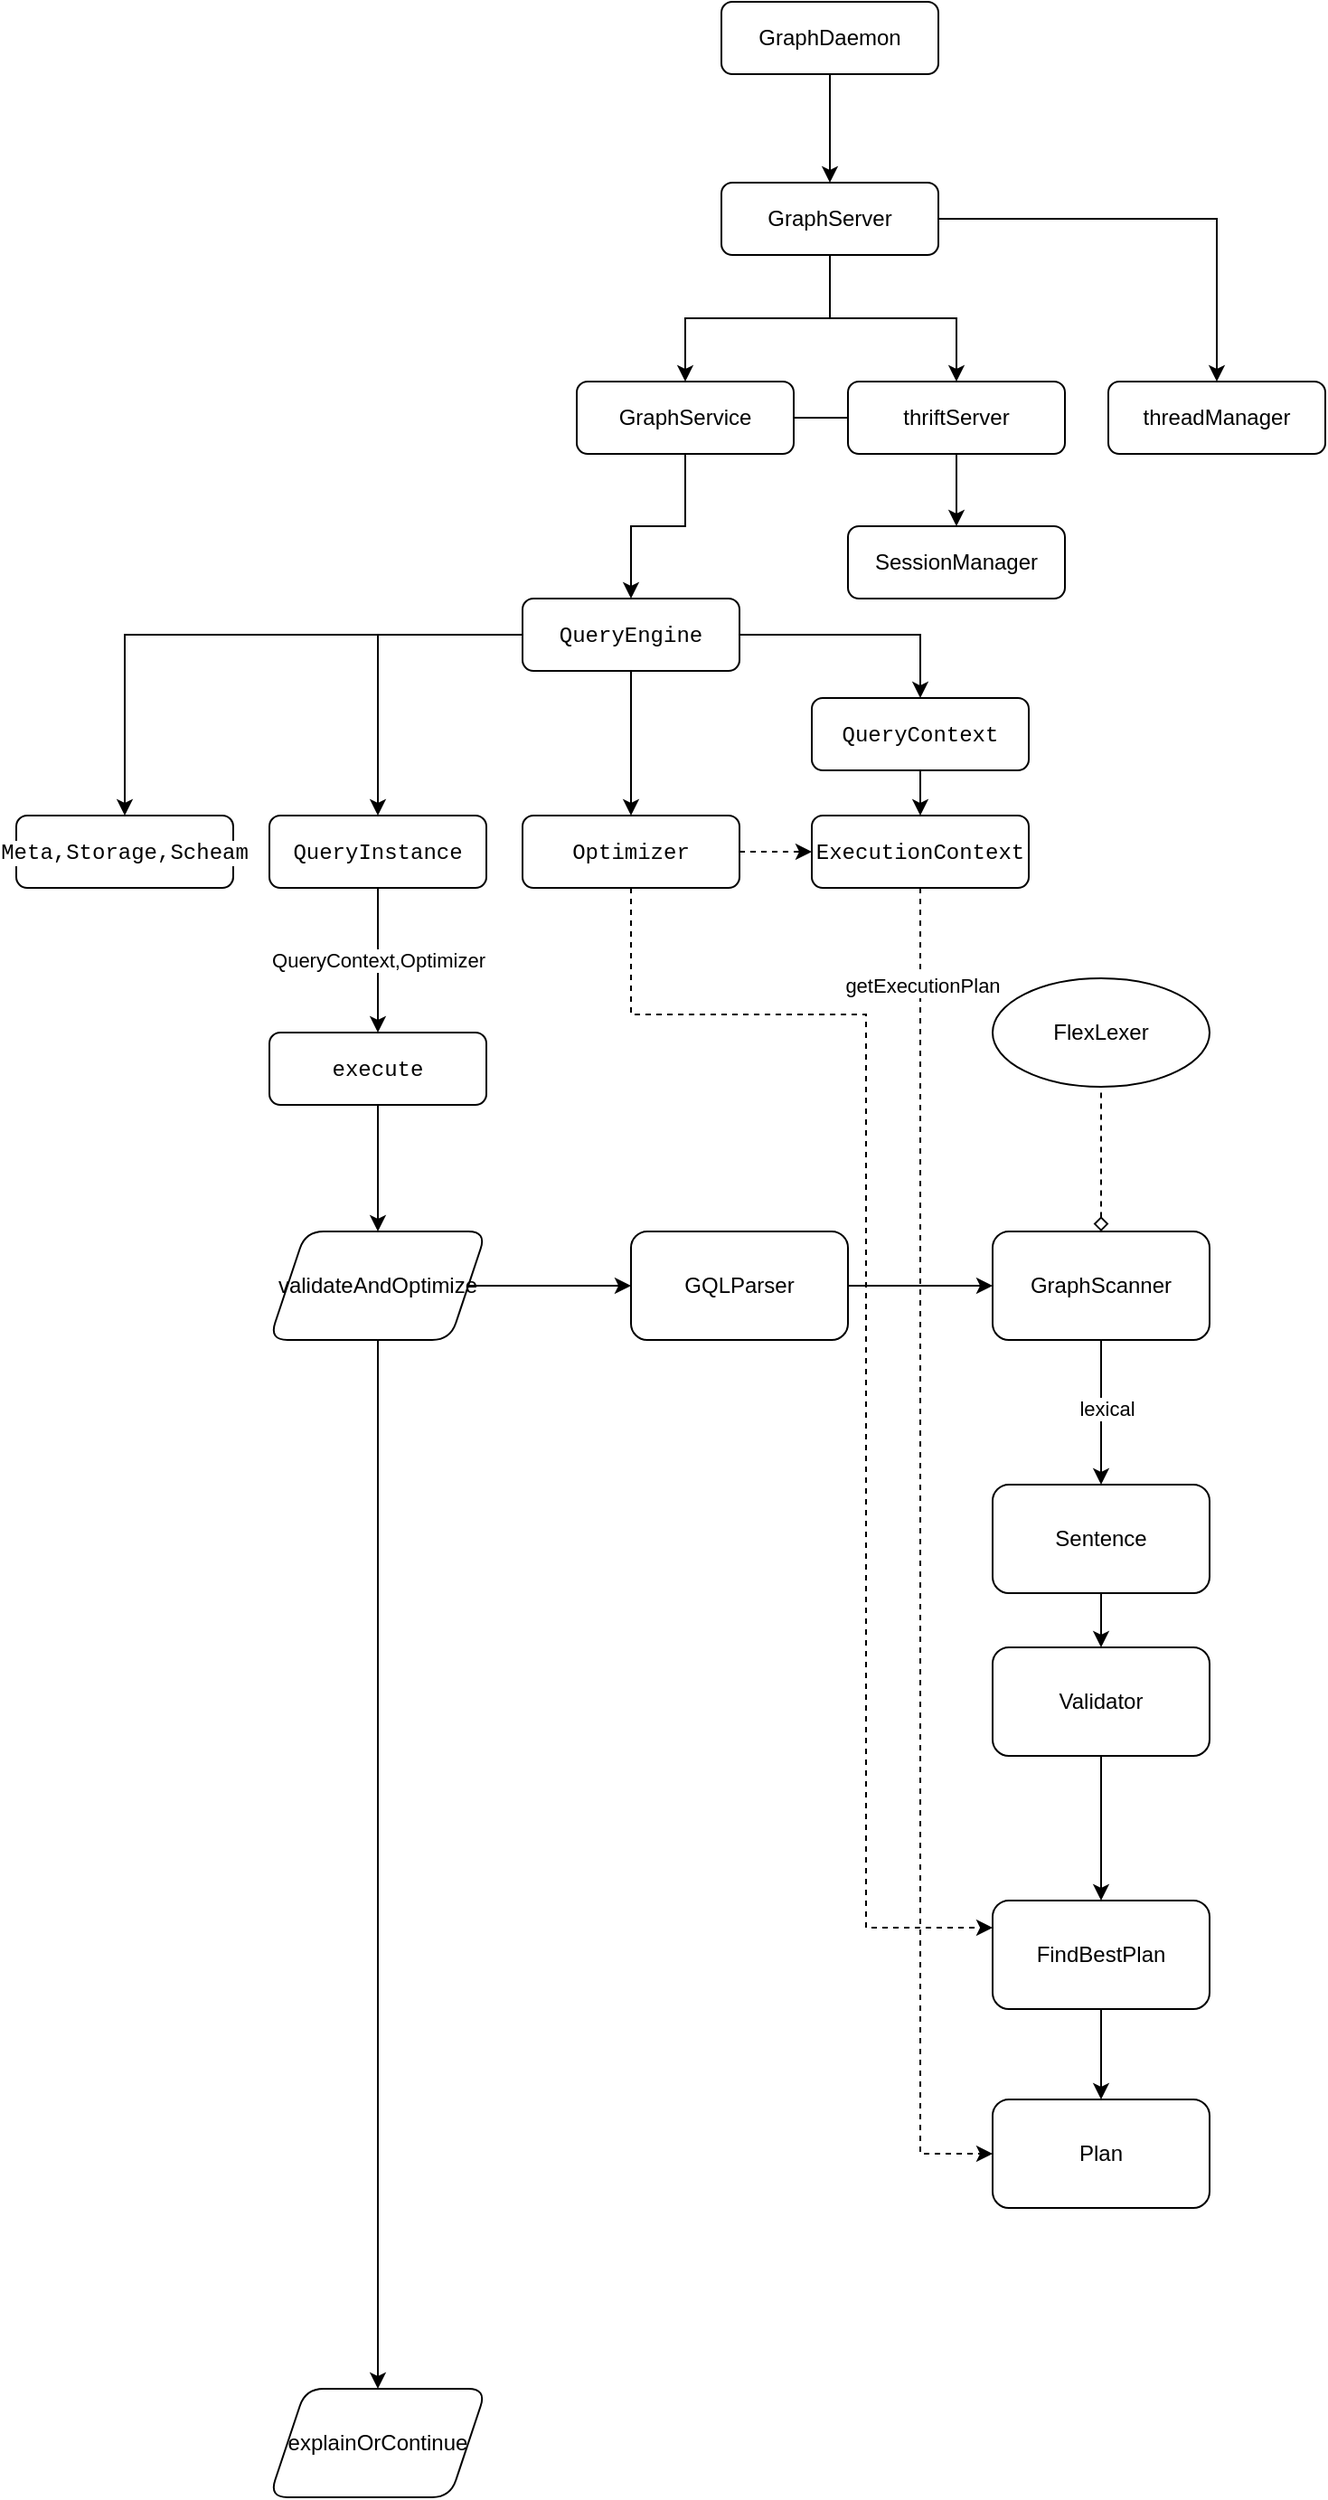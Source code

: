 <mxfile version="17.1.3" type="github">
  <diagram id="C5RBs43oDa-KdzZeNtuy" name="Page-1">
    <mxGraphModel dx="1717" dy="588" grid="1" gridSize="10" guides="1" tooltips="1" connect="1" arrows="1" fold="1" page="1" pageScale="1" pageWidth="827" pageHeight="1169" math="0" shadow="0">
      <root>
        <mxCell id="WIyWlLk6GJQsqaUBKTNV-0" />
        <mxCell id="WIyWlLk6GJQsqaUBKTNV-1" parent="WIyWlLk6GJQsqaUBKTNV-0" />
        <mxCell id="HO9UqnNJO0lN2mc4aFNj-12" value="" style="edgeStyle=orthogonalEdgeStyle;rounded=0;orthogonalLoop=1;jettySize=auto;html=1;" parent="WIyWlLk6GJQsqaUBKTNV-1" source="WIyWlLk6GJQsqaUBKTNV-3" target="HO9UqnNJO0lN2mc4aFNj-11" edge="1">
          <mxGeometry relative="1" as="geometry" />
        </mxCell>
        <mxCell id="HO9UqnNJO0lN2mc4aFNj-14" value="" style="edgeStyle=orthogonalEdgeStyle;rounded=0;orthogonalLoop=1;jettySize=auto;html=1;" parent="WIyWlLk6GJQsqaUBKTNV-1" source="WIyWlLk6GJQsqaUBKTNV-3" target="HO9UqnNJO0lN2mc4aFNj-13" edge="1">
          <mxGeometry relative="1" as="geometry" />
        </mxCell>
        <mxCell id="HO9UqnNJO0lN2mc4aFNj-17" value="" style="edgeStyle=orthogonalEdgeStyle;rounded=0;orthogonalLoop=1;jettySize=auto;html=1;" parent="WIyWlLk6GJQsqaUBKTNV-1" source="WIyWlLk6GJQsqaUBKTNV-3" target="HO9UqnNJO0lN2mc4aFNj-16" edge="1">
          <mxGeometry relative="1" as="geometry" />
        </mxCell>
        <mxCell id="WIyWlLk6GJQsqaUBKTNV-3" value="GraphServer" style="rounded=1;whiteSpace=wrap;html=1;fontSize=12;glass=0;strokeWidth=1;shadow=0;" parent="WIyWlLk6GJQsqaUBKTNV-1" vertex="1">
          <mxGeometry x="140" y="260" width="120" height="40" as="geometry" />
        </mxCell>
        <mxCell id="HO9UqnNJO0lN2mc4aFNj-5" style="edgeStyle=orthogonalEdgeStyle;rounded=0;orthogonalLoop=1;jettySize=auto;html=1;exitX=0.5;exitY=1;exitDx=0;exitDy=0;entryX=0.5;entryY=0;entryDx=0;entryDy=0;" parent="WIyWlLk6GJQsqaUBKTNV-1" source="HO9UqnNJO0lN2mc4aFNj-4" target="WIyWlLk6GJQsqaUBKTNV-3" edge="1">
          <mxGeometry relative="1" as="geometry" />
        </mxCell>
        <mxCell id="HO9UqnNJO0lN2mc4aFNj-4" value="GraphDaemon" style="rounded=1;whiteSpace=wrap;html=1;fontSize=12;glass=0;strokeWidth=1;shadow=0;" parent="WIyWlLk6GJQsqaUBKTNV-1" vertex="1">
          <mxGeometry x="140" y="160" width="120" height="40" as="geometry" />
        </mxCell>
        <mxCell id="HO9UqnNJO0lN2mc4aFNj-19" value="" style="edgeStyle=orthogonalEdgeStyle;rounded=0;orthogonalLoop=1;jettySize=auto;html=1;" parent="WIyWlLk6GJQsqaUBKTNV-1" source="HO9UqnNJO0lN2mc4aFNj-11" target="HO9UqnNJO0lN2mc4aFNj-18" edge="1">
          <mxGeometry relative="1" as="geometry" />
        </mxCell>
        <mxCell id="HO9UqnNJO0lN2mc4aFNj-22" value="" style="edgeStyle=orthogonalEdgeStyle;rounded=0;orthogonalLoop=1;jettySize=auto;html=1;" parent="WIyWlLk6GJQsqaUBKTNV-1" source="HO9UqnNJO0lN2mc4aFNj-11" target="HO9UqnNJO0lN2mc4aFNj-21" edge="1">
          <mxGeometry relative="1" as="geometry" />
        </mxCell>
        <mxCell id="HO9UqnNJO0lN2mc4aFNj-11" value="GraphService" style="rounded=1;whiteSpace=wrap;html=1;fontSize=12;glass=0;strokeWidth=1;shadow=0;" parent="WIyWlLk6GJQsqaUBKTNV-1" vertex="1">
          <mxGeometry x="60" y="370" width="120" height="40" as="geometry" />
        </mxCell>
        <mxCell id="HO9UqnNJO0lN2mc4aFNj-13" value="thriftServer" style="rounded=1;whiteSpace=wrap;html=1;fontSize=12;glass=0;strokeWidth=1;shadow=0;" parent="WIyWlLk6GJQsqaUBKTNV-1" vertex="1">
          <mxGeometry x="210" y="370" width="120" height="40" as="geometry" />
        </mxCell>
        <mxCell id="HO9UqnNJO0lN2mc4aFNj-16" value="threadManager" style="rounded=1;whiteSpace=wrap;html=1;fontSize=12;glass=0;strokeWidth=1;shadow=0;" parent="WIyWlLk6GJQsqaUBKTNV-1" vertex="1">
          <mxGeometry x="354" y="370" width="120" height="40" as="geometry" />
        </mxCell>
        <mxCell id="HO9UqnNJO0lN2mc4aFNj-24" value="" style="edgeStyle=orthogonalEdgeStyle;rounded=0;orthogonalLoop=1;jettySize=auto;html=1;fontColor=#000000;" parent="WIyWlLk6GJQsqaUBKTNV-1" source="HO9UqnNJO0lN2mc4aFNj-18" target="HO9UqnNJO0lN2mc4aFNj-23" edge="1">
          <mxGeometry relative="1" as="geometry" />
        </mxCell>
        <mxCell id="HO9UqnNJO0lN2mc4aFNj-26" value="" style="edgeStyle=orthogonalEdgeStyle;rounded=0;orthogonalLoop=1;jettySize=auto;html=1;fontColor=#000000;" parent="WIyWlLk6GJQsqaUBKTNV-1" source="HO9UqnNJO0lN2mc4aFNj-18" target="HO9UqnNJO0lN2mc4aFNj-25" edge="1">
          <mxGeometry relative="1" as="geometry" />
        </mxCell>
        <mxCell id="HO9UqnNJO0lN2mc4aFNj-28" value="" style="edgeStyle=orthogonalEdgeStyle;rounded=0;orthogonalLoop=1;jettySize=auto;html=1;fontColor=#000000;" parent="WIyWlLk6GJQsqaUBKTNV-1" source="HO9UqnNJO0lN2mc4aFNj-18" target="HO9UqnNJO0lN2mc4aFNj-27" edge="1">
          <mxGeometry relative="1" as="geometry" />
        </mxCell>
        <mxCell id="mnQVaKrW7Zhy4TvNJvaN-11" value="" style="edgeStyle=orthogonalEdgeStyle;rounded=0;orthogonalLoop=1;jettySize=auto;html=1;fontColor=#000000;startArrow=none;startFill=0;endArrow=classic;endFill=1;" edge="1" parent="WIyWlLk6GJQsqaUBKTNV-1" source="HO9UqnNJO0lN2mc4aFNj-18" target="mnQVaKrW7Zhy4TvNJvaN-10">
          <mxGeometry relative="1" as="geometry" />
        </mxCell>
        <mxCell id="HO9UqnNJO0lN2mc4aFNj-18" value="&lt;div style=&quot;font-family: &amp;#34;menlo&amp;#34; , &amp;#34;monaco&amp;#34; , &amp;#34;courier new&amp;#34; , monospace ; line-height: 18px&quot;&gt;&lt;span style=&quot;background-color: rgb(255 , 255 , 255)&quot;&gt;QueryEngine&lt;/span&gt;&lt;/div&gt;" style="rounded=1;whiteSpace=wrap;html=1;fontSize=12;glass=0;strokeWidth=1;shadow=0;" parent="WIyWlLk6GJQsqaUBKTNV-1" vertex="1">
          <mxGeometry x="30" y="490" width="120" height="40" as="geometry" />
        </mxCell>
        <mxCell id="HO9UqnNJO0lN2mc4aFNj-21" value="SessionManager" style="rounded=1;whiteSpace=wrap;html=1;fontSize=12;glass=0;strokeWidth=1;shadow=0;" parent="WIyWlLk6GJQsqaUBKTNV-1" vertex="1">
          <mxGeometry x="210" y="450" width="120" height="40" as="geometry" />
        </mxCell>
        <mxCell id="mnQVaKrW7Zhy4TvNJvaN-14" style="edgeStyle=orthogonalEdgeStyle;rounded=0;orthogonalLoop=1;jettySize=auto;html=1;fontColor=#000000;startArrow=none;startFill=0;endArrow=classic;endFill=1;entryX=0;entryY=0.25;entryDx=0;entryDy=0;dashed=1;" edge="1" parent="WIyWlLk6GJQsqaUBKTNV-1" source="HO9UqnNJO0lN2mc4aFNj-23" target="mnQVaKrW7Zhy4TvNJvaN-12">
          <mxGeometry relative="1" as="geometry">
            <mxPoint x="170" y="1000" as="targetPoint" />
            <Array as="points">
              <mxPoint x="90" y="720" />
              <mxPoint x="220" y="720" />
              <mxPoint x="220" y="1225" />
            </Array>
          </mxGeometry>
        </mxCell>
        <mxCell id="mnQVaKrW7Zhy4TvNJvaN-22" style="edgeStyle=orthogonalEdgeStyle;rounded=0;orthogonalLoop=1;jettySize=auto;html=1;dashed=1;fontColor=#000000;startArrow=none;startFill=0;endArrow=classic;endFill=1;" edge="1" parent="WIyWlLk6GJQsqaUBKTNV-1" source="HO9UqnNJO0lN2mc4aFNj-23" target="mnQVaKrW7Zhy4TvNJvaN-18">
          <mxGeometry relative="1" as="geometry" />
        </mxCell>
        <mxCell id="HO9UqnNJO0lN2mc4aFNj-23" value="&lt;div style=&quot;font-family: &amp;#34;menlo&amp;#34; , &amp;#34;monaco&amp;#34; , &amp;#34;courier new&amp;#34; , monospace ; line-height: 18px&quot;&gt;&lt;span style=&quot;background-color: rgb(255 , 255 , 255)&quot;&gt;Optimizer&lt;/span&gt;&lt;/div&gt;" style="rounded=1;whiteSpace=wrap;html=1;fontSize=12;glass=0;strokeWidth=1;shadow=0;" parent="WIyWlLk6GJQsqaUBKTNV-1" vertex="1">
          <mxGeometry x="30" y="610" width="120" height="40" as="geometry" />
        </mxCell>
        <mxCell id="HO9UqnNJO0lN2mc4aFNj-30" value="QueryContext,Optimizer" style="edgeStyle=orthogonalEdgeStyle;rounded=0;orthogonalLoop=1;jettySize=auto;html=1;fontColor=#000000;" parent="WIyWlLk6GJQsqaUBKTNV-1" source="HO9UqnNJO0lN2mc4aFNj-25" target="HO9UqnNJO0lN2mc4aFNj-29" edge="1">
          <mxGeometry relative="1" as="geometry" />
        </mxCell>
        <mxCell id="HO9UqnNJO0lN2mc4aFNj-25" value="&lt;div style=&quot;font-family: &amp;#34;menlo&amp;#34; , &amp;#34;monaco&amp;#34; , &amp;#34;courier new&amp;#34; , monospace ; line-height: 18px&quot;&gt;&lt;span style=&quot;background-color: rgb(255 , 255 , 255)&quot;&gt;QueryInstance&lt;/span&gt;&lt;/div&gt;" style="rounded=1;whiteSpace=wrap;html=1;fontSize=12;glass=0;strokeWidth=1;shadow=0;" parent="WIyWlLk6GJQsqaUBKTNV-1" vertex="1">
          <mxGeometry x="-110" y="610" width="120" height="40" as="geometry" />
        </mxCell>
        <mxCell id="HO9UqnNJO0lN2mc4aFNj-27" value="&lt;div style=&quot;font-family: &amp;#34;menlo&amp;#34; , &amp;#34;monaco&amp;#34; , &amp;#34;courier new&amp;#34; , monospace ; line-height: 18px&quot;&gt;&lt;span style=&quot;background-color: rgb(255 , 255 , 255)&quot;&gt;Meta,Storage,Scheam&lt;/span&gt;&lt;/div&gt;" style="rounded=1;whiteSpace=wrap;html=1;fontSize=12;glass=0;strokeWidth=1;shadow=0;" parent="WIyWlLk6GJQsqaUBKTNV-1" vertex="1">
          <mxGeometry x="-250" y="610" width="120" height="40" as="geometry" />
        </mxCell>
        <mxCell id="HO9UqnNJO0lN2mc4aFNj-36" value="" style="edgeStyle=orthogonalEdgeStyle;rounded=0;orthogonalLoop=1;jettySize=auto;html=1;fontColor=#000000;" parent="WIyWlLk6GJQsqaUBKTNV-1" source="HO9UqnNJO0lN2mc4aFNj-29" target="HO9UqnNJO0lN2mc4aFNj-35" edge="1">
          <mxGeometry relative="1" as="geometry" />
        </mxCell>
        <mxCell id="HO9UqnNJO0lN2mc4aFNj-29" value="&lt;div style=&quot;font-family: &amp;#34;menlo&amp;#34; , &amp;#34;monaco&amp;#34; , &amp;#34;courier new&amp;#34; , monospace ; line-height: 18px&quot;&gt;&lt;span style=&quot;background-color: rgb(255 , 255 , 255)&quot;&gt;execute&lt;/span&gt;&lt;/div&gt;" style="rounded=1;whiteSpace=wrap;html=1;fontSize=12;glass=0;strokeWidth=1;shadow=0;" parent="WIyWlLk6GJQsqaUBKTNV-1" vertex="1">
          <mxGeometry x="-110" y="730" width="120" height="40" as="geometry" />
        </mxCell>
        <mxCell id="HO9UqnNJO0lN2mc4aFNj-38" value="" style="edgeStyle=orthogonalEdgeStyle;rounded=0;orthogonalLoop=1;jettySize=auto;html=1;fontColor=#000000;" parent="WIyWlLk6GJQsqaUBKTNV-1" source="HO9UqnNJO0lN2mc4aFNj-35" target="HO9UqnNJO0lN2mc4aFNj-37" edge="1">
          <mxGeometry relative="1" as="geometry" />
        </mxCell>
        <mxCell id="HO9UqnNJO0lN2mc4aFNj-42" value="" style="edgeStyle=orthogonalEdgeStyle;rounded=0;orthogonalLoop=1;jettySize=auto;html=1;fontColor=#000000;" parent="WIyWlLk6GJQsqaUBKTNV-1" source="HO9UqnNJO0lN2mc4aFNj-35" target="HO9UqnNJO0lN2mc4aFNj-41" edge="1">
          <mxGeometry relative="1" as="geometry" />
        </mxCell>
        <mxCell id="HO9UqnNJO0lN2mc4aFNj-35" value="validateAndOptimize" style="shape=parallelogram;perimeter=parallelogramPerimeter;whiteSpace=wrap;html=1;fixedSize=1;rounded=1;glass=0;strokeWidth=1;shadow=0;" parent="WIyWlLk6GJQsqaUBKTNV-1" vertex="1">
          <mxGeometry x="-110" y="840" width="120" height="60" as="geometry" />
        </mxCell>
        <mxCell id="HO9UqnNJO0lN2mc4aFNj-75" value="" style="edgeStyle=orthogonalEdgeStyle;rounded=0;orthogonalLoop=1;jettySize=auto;html=1;fontColor=#000000;" parent="WIyWlLk6GJQsqaUBKTNV-1" source="HO9UqnNJO0lN2mc4aFNj-37" target="HO9UqnNJO0lN2mc4aFNj-74" edge="1">
          <mxGeometry relative="1" as="geometry" />
        </mxCell>
        <mxCell id="HO9UqnNJO0lN2mc4aFNj-37" value="GQLParser" style="whiteSpace=wrap;html=1;rounded=1;glass=0;strokeWidth=1;shadow=0;" parent="WIyWlLk6GJQsqaUBKTNV-1" vertex="1">
          <mxGeometry x="90" y="840" width="120" height="60" as="geometry" />
        </mxCell>
        <mxCell id="HO9UqnNJO0lN2mc4aFNj-41" value="explainOrContinue" style="shape=parallelogram;perimeter=parallelogramPerimeter;whiteSpace=wrap;html=1;fixedSize=1;rounded=1;glass=0;strokeWidth=1;shadow=0;" parent="WIyWlLk6GJQsqaUBKTNV-1" vertex="1">
          <mxGeometry x="-110" y="1480" width="120" height="60" as="geometry" />
        </mxCell>
        <mxCell id="mnQVaKrW7Zhy4TvNJvaN-1" value="" style="edgeStyle=orthogonalEdgeStyle;rounded=0;orthogonalLoop=1;jettySize=auto;html=1;fontColor=#000000;startArrow=diamond;startFill=0;endArrow=none;endFill=0;dashed=1;" edge="1" parent="WIyWlLk6GJQsqaUBKTNV-1" source="HO9UqnNJO0lN2mc4aFNj-74" target="mnQVaKrW7Zhy4TvNJvaN-0">
          <mxGeometry relative="1" as="geometry" />
        </mxCell>
        <mxCell id="mnQVaKrW7Zhy4TvNJvaN-5" value="" style="edgeStyle=orthogonalEdgeStyle;rounded=0;orthogonalLoop=1;jettySize=auto;html=1;fontColor=#000000;startArrow=none;startFill=0;endArrow=classic;endFill=1;" edge="1" parent="WIyWlLk6GJQsqaUBKTNV-1" source="HO9UqnNJO0lN2mc4aFNj-74" target="mnQVaKrW7Zhy4TvNJvaN-4">
          <mxGeometry relative="1" as="geometry" />
        </mxCell>
        <mxCell id="mnQVaKrW7Zhy4TvNJvaN-6" value="lexical" style="edgeLabel;html=1;align=center;verticalAlign=middle;resizable=0;points=[];fontColor=#000000;" vertex="1" connectable="0" parent="mnQVaKrW7Zhy4TvNJvaN-5">
          <mxGeometry x="-0.05" y="3" relative="1" as="geometry">
            <mxPoint as="offset" />
          </mxGeometry>
        </mxCell>
        <mxCell id="HO9UqnNJO0lN2mc4aFNj-74" value="GraphScanner" style="whiteSpace=wrap;html=1;rounded=1;glass=0;strokeWidth=1;shadow=0;" parent="WIyWlLk6GJQsqaUBKTNV-1" vertex="1">
          <mxGeometry x="290" y="840" width="120" height="60" as="geometry" />
        </mxCell>
        <mxCell id="mnQVaKrW7Zhy4TvNJvaN-0" value="FlexLexer" style="ellipse;whiteSpace=wrap;html=1;rounded=1;glass=0;strokeWidth=1;shadow=0;" vertex="1" parent="WIyWlLk6GJQsqaUBKTNV-1">
          <mxGeometry x="290" y="700" width="120" height="60" as="geometry" />
        </mxCell>
        <mxCell id="mnQVaKrW7Zhy4TvNJvaN-9" value="" style="edgeStyle=orthogonalEdgeStyle;rounded=0;orthogonalLoop=1;jettySize=auto;html=1;fontColor=#000000;startArrow=none;startFill=0;endArrow=classic;endFill=1;" edge="1" parent="WIyWlLk6GJQsqaUBKTNV-1" source="mnQVaKrW7Zhy4TvNJvaN-4" target="mnQVaKrW7Zhy4TvNJvaN-8">
          <mxGeometry relative="1" as="geometry" />
        </mxCell>
        <mxCell id="mnQVaKrW7Zhy4TvNJvaN-4" value="Sentence" style="whiteSpace=wrap;html=1;rounded=1;glass=0;strokeWidth=1;shadow=0;" vertex="1" parent="WIyWlLk6GJQsqaUBKTNV-1">
          <mxGeometry x="290" y="980" width="120" height="60" as="geometry" />
        </mxCell>
        <mxCell id="mnQVaKrW7Zhy4TvNJvaN-13" value="" style="edgeStyle=orthogonalEdgeStyle;rounded=0;orthogonalLoop=1;jettySize=auto;html=1;fontColor=#000000;startArrow=none;startFill=0;endArrow=classic;endFill=1;" edge="1" parent="WIyWlLk6GJQsqaUBKTNV-1" source="mnQVaKrW7Zhy4TvNJvaN-8" target="mnQVaKrW7Zhy4TvNJvaN-12">
          <mxGeometry relative="1" as="geometry" />
        </mxCell>
        <mxCell id="mnQVaKrW7Zhy4TvNJvaN-8" value="Validator" style="whiteSpace=wrap;html=1;rounded=1;glass=0;strokeWidth=1;shadow=0;" vertex="1" parent="WIyWlLk6GJQsqaUBKTNV-1">
          <mxGeometry x="290" y="1070" width="120" height="60" as="geometry" />
        </mxCell>
        <mxCell id="mnQVaKrW7Zhy4TvNJvaN-19" value="" style="edgeStyle=orthogonalEdgeStyle;rounded=0;orthogonalLoop=1;jettySize=auto;html=1;fontColor=#000000;startArrow=none;startFill=0;endArrow=classic;endFill=1;" edge="1" parent="WIyWlLk6GJQsqaUBKTNV-1" source="mnQVaKrW7Zhy4TvNJvaN-10" target="mnQVaKrW7Zhy4TvNJvaN-18">
          <mxGeometry relative="1" as="geometry" />
        </mxCell>
        <mxCell id="mnQVaKrW7Zhy4TvNJvaN-10" value="&lt;div style=&quot;font-family: &amp;#34;menlo&amp;#34; , &amp;#34;monaco&amp;#34; , &amp;#34;courier new&amp;#34; , monospace ; line-height: 18px&quot;&gt;&lt;span style=&quot;background-color: rgb(255 , 255 , 255)&quot;&gt;QueryContext&lt;/span&gt;&lt;/div&gt;" style="rounded=1;whiteSpace=wrap;html=1;fontSize=12;glass=0;strokeWidth=1;shadow=0;" vertex="1" parent="WIyWlLk6GJQsqaUBKTNV-1">
          <mxGeometry x="190" y="545" width="120" height="40" as="geometry" />
        </mxCell>
        <mxCell id="mnQVaKrW7Zhy4TvNJvaN-16" value="" style="edgeStyle=orthogonalEdgeStyle;rounded=0;orthogonalLoop=1;jettySize=auto;html=1;fontColor=#000000;startArrow=none;startFill=0;endArrow=classic;endFill=1;" edge="1" parent="WIyWlLk6GJQsqaUBKTNV-1" source="mnQVaKrW7Zhy4TvNJvaN-12" target="mnQVaKrW7Zhy4TvNJvaN-15">
          <mxGeometry relative="1" as="geometry" />
        </mxCell>
        <mxCell id="mnQVaKrW7Zhy4TvNJvaN-12" value="FindBestPlan" style="whiteSpace=wrap;html=1;rounded=1;glass=0;strokeWidth=1;shadow=0;" vertex="1" parent="WIyWlLk6GJQsqaUBKTNV-1">
          <mxGeometry x="290" y="1210" width="120" height="60" as="geometry" />
        </mxCell>
        <mxCell id="mnQVaKrW7Zhy4TvNJvaN-15" value="Plan" style="whiteSpace=wrap;html=1;rounded=1;glass=0;strokeWidth=1;shadow=0;" vertex="1" parent="WIyWlLk6GJQsqaUBKTNV-1">
          <mxGeometry x="290" y="1320" width="120" height="60" as="geometry" />
        </mxCell>
        <mxCell id="mnQVaKrW7Zhy4TvNJvaN-20" style="edgeStyle=orthogonalEdgeStyle;rounded=0;orthogonalLoop=1;jettySize=auto;html=1;entryX=0;entryY=0.5;entryDx=0;entryDy=0;fontColor=#000000;startArrow=none;startFill=0;endArrow=classic;endFill=1;dashed=1;" edge="1" parent="WIyWlLk6GJQsqaUBKTNV-1" source="mnQVaKrW7Zhy4TvNJvaN-18" target="mnQVaKrW7Zhy4TvNJvaN-15">
          <mxGeometry relative="1" as="geometry" />
        </mxCell>
        <mxCell id="mnQVaKrW7Zhy4TvNJvaN-21" value="getExecutionPlan" style="edgeLabel;html=1;align=center;verticalAlign=middle;resizable=0;points=[];fontColor=#000000;" vertex="1" connectable="0" parent="mnQVaKrW7Zhy4TvNJvaN-20">
          <mxGeometry x="-0.855" y="1" relative="1" as="geometry">
            <mxPoint as="offset" />
          </mxGeometry>
        </mxCell>
        <mxCell id="mnQVaKrW7Zhy4TvNJvaN-18" value="&lt;div style=&quot;font-family: &amp;#34;menlo&amp;#34; , &amp;#34;monaco&amp;#34; , &amp;#34;courier new&amp;#34; , monospace ; line-height: 18px&quot;&gt;&lt;span style=&quot;background-color: rgb(255 , 255 , 255)&quot;&gt;ExecutionContext&lt;/span&gt;&lt;/div&gt;" style="rounded=1;whiteSpace=wrap;html=1;fontSize=12;glass=0;strokeWidth=1;shadow=0;" vertex="1" parent="WIyWlLk6GJQsqaUBKTNV-1">
          <mxGeometry x="190" y="610" width="120" height="40" as="geometry" />
        </mxCell>
      </root>
    </mxGraphModel>
  </diagram>
</mxfile>
